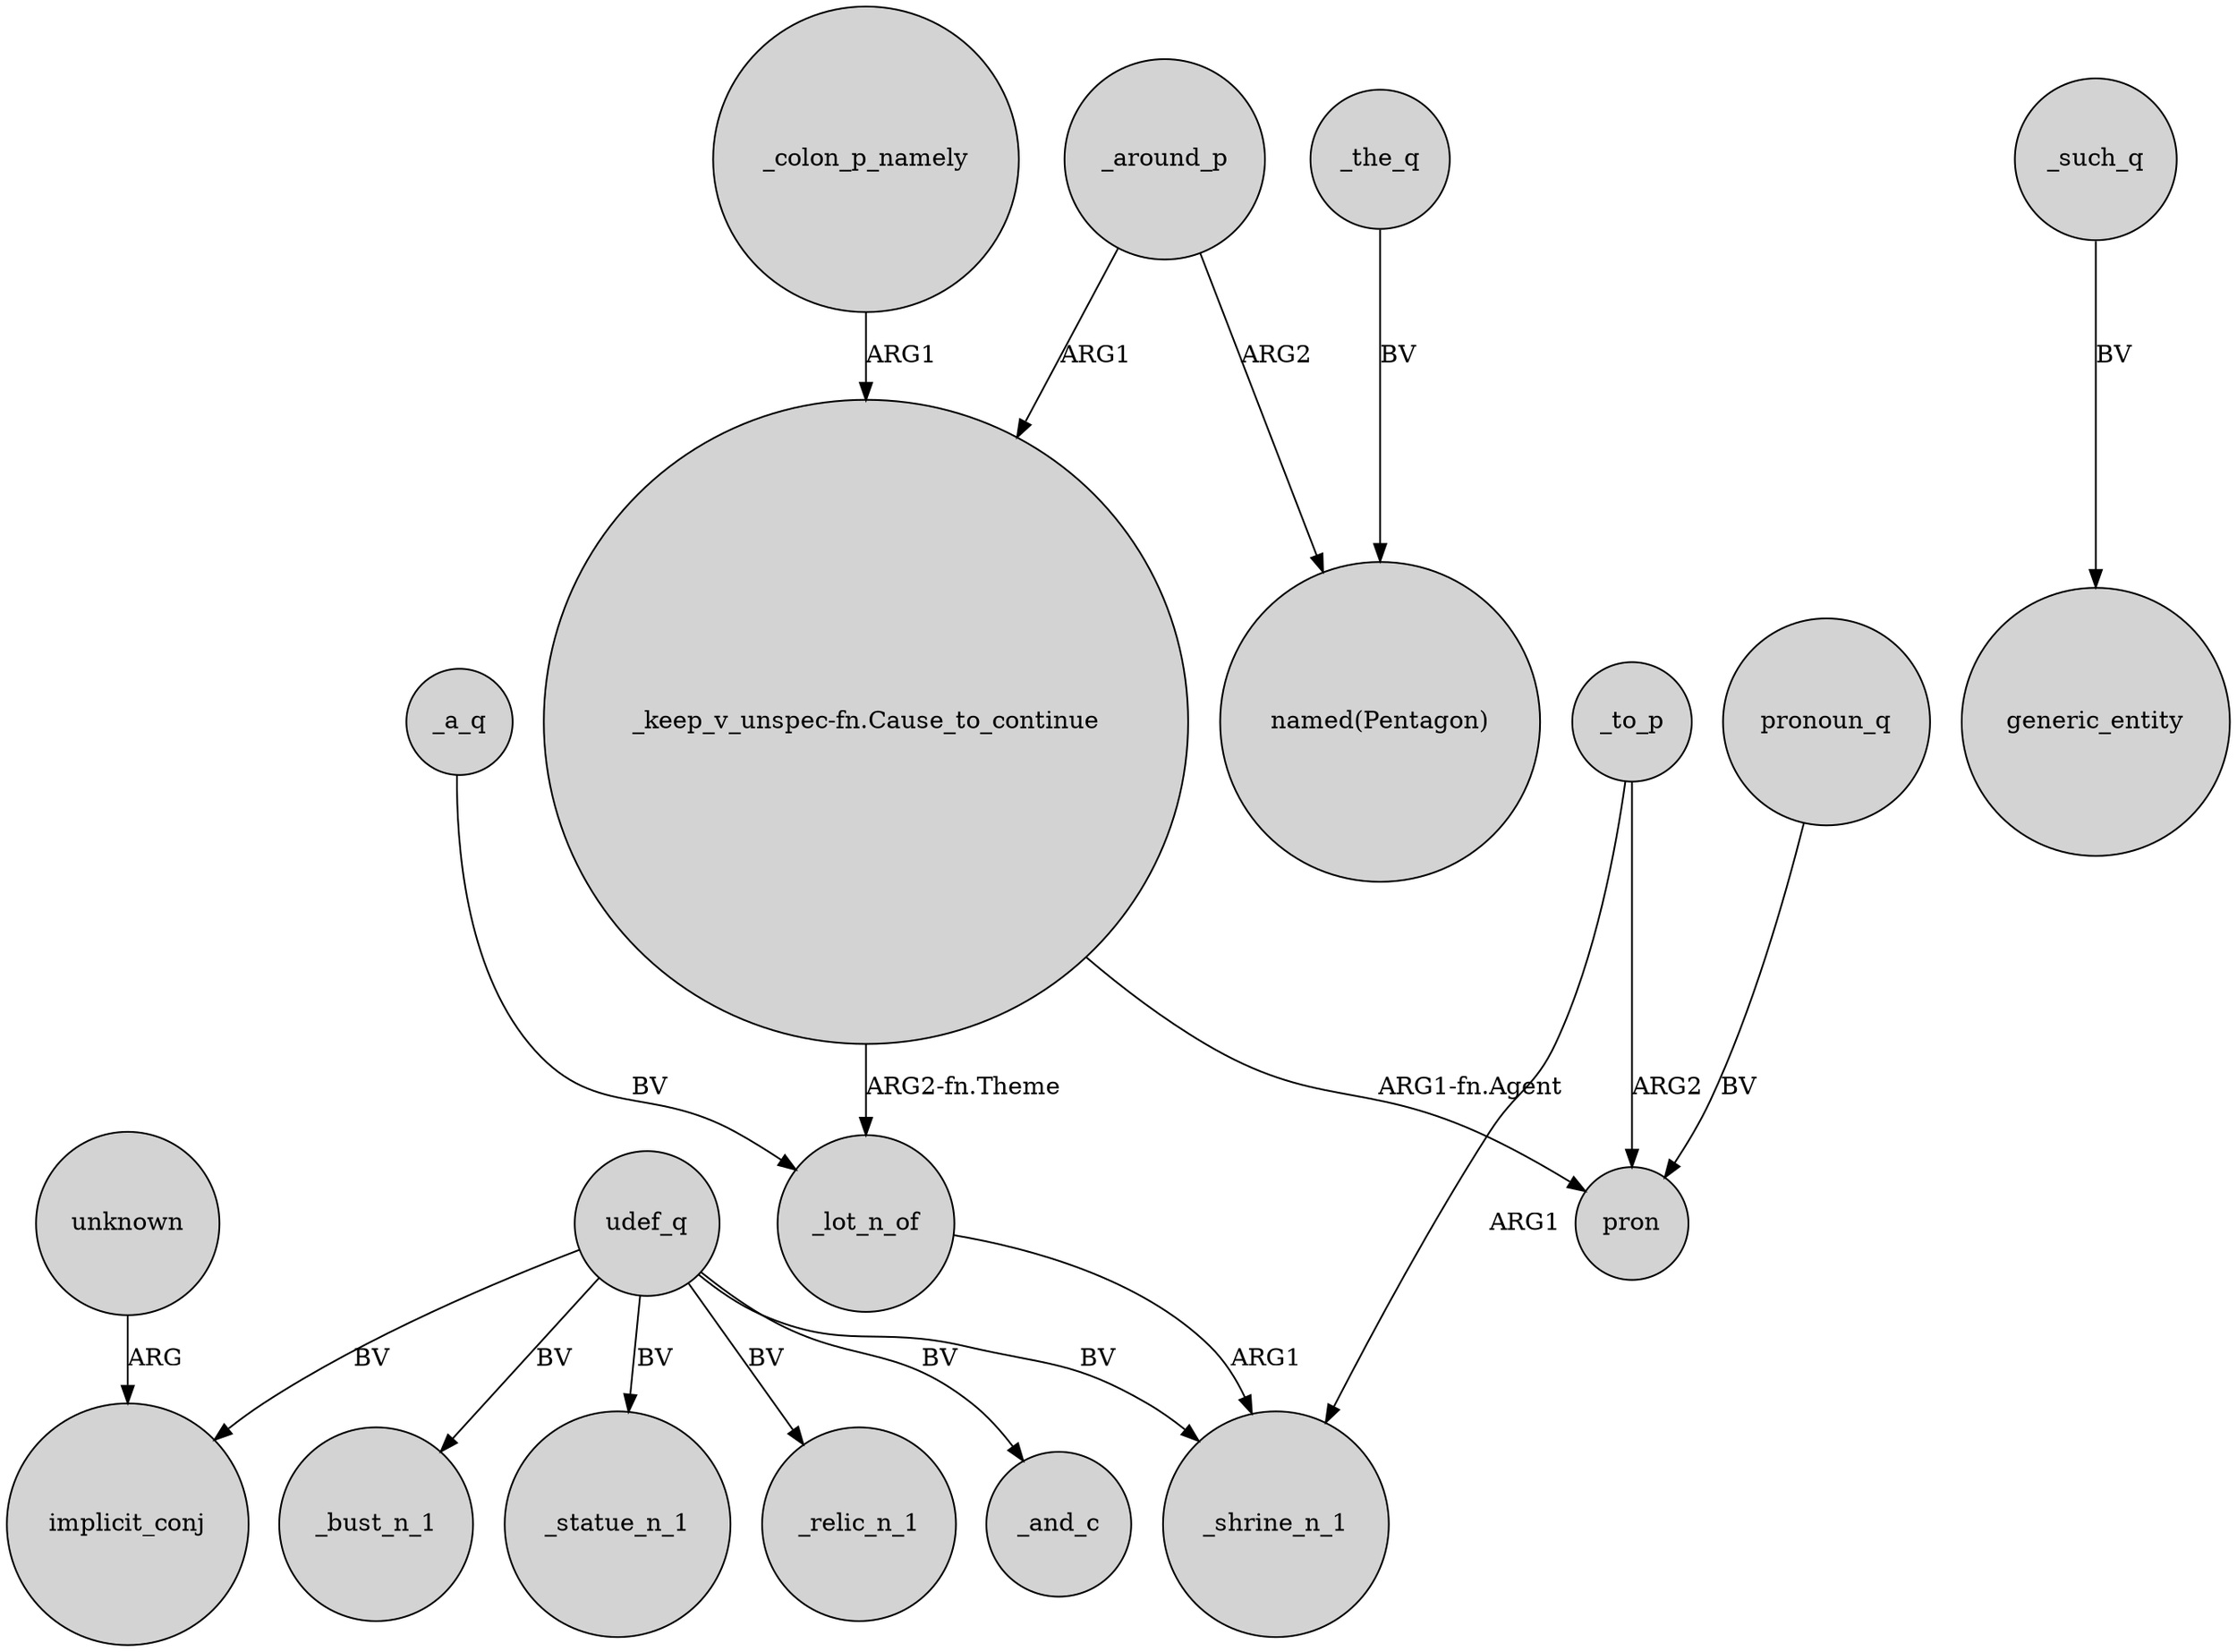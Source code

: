 digraph {
	node [shape=circle style=filled]
	_a_q -> _lot_n_of [label=BV]
	udef_q -> _bust_n_1 [label=BV]
	_around_p -> "_keep_v_unspec-fn.Cause_to_continue" [label=ARG1]
	udef_q -> _shrine_n_1 [label=BV]
	"_keep_v_unspec-fn.Cause_to_continue" -> _lot_n_of [label="ARG2-fn.Theme"]
	udef_q -> _statue_n_1 [label=BV]
	_to_p -> _shrine_n_1 [label=ARG1]
	_around_p -> "named(Pentagon)" [label=ARG2]
	unknown -> implicit_conj [label=ARG]
	_such_q -> generic_entity [label=BV]
	udef_q -> implicit_conj [label=BV]
	udef_q -> _relic_n_1 [label=BV]
	pronoun_q -> pron [label=BV]
	_colon_p_namely -> "_keep_v_unspec-fn.Cause_to_continue" [label=ARG1]
	_the_q -> "named(Pentagon)" [label=BV]
	udef_q -> _and_c [label=BV]
	_to_p -> pron [label=ARG2]
	_lot_n_of -> _shrine_n_1 [label=ARG1]
	"_keep_v_unspec-fn.Cause_to_continue" -> pron [label="ARG1-fn.Agent"]
}
